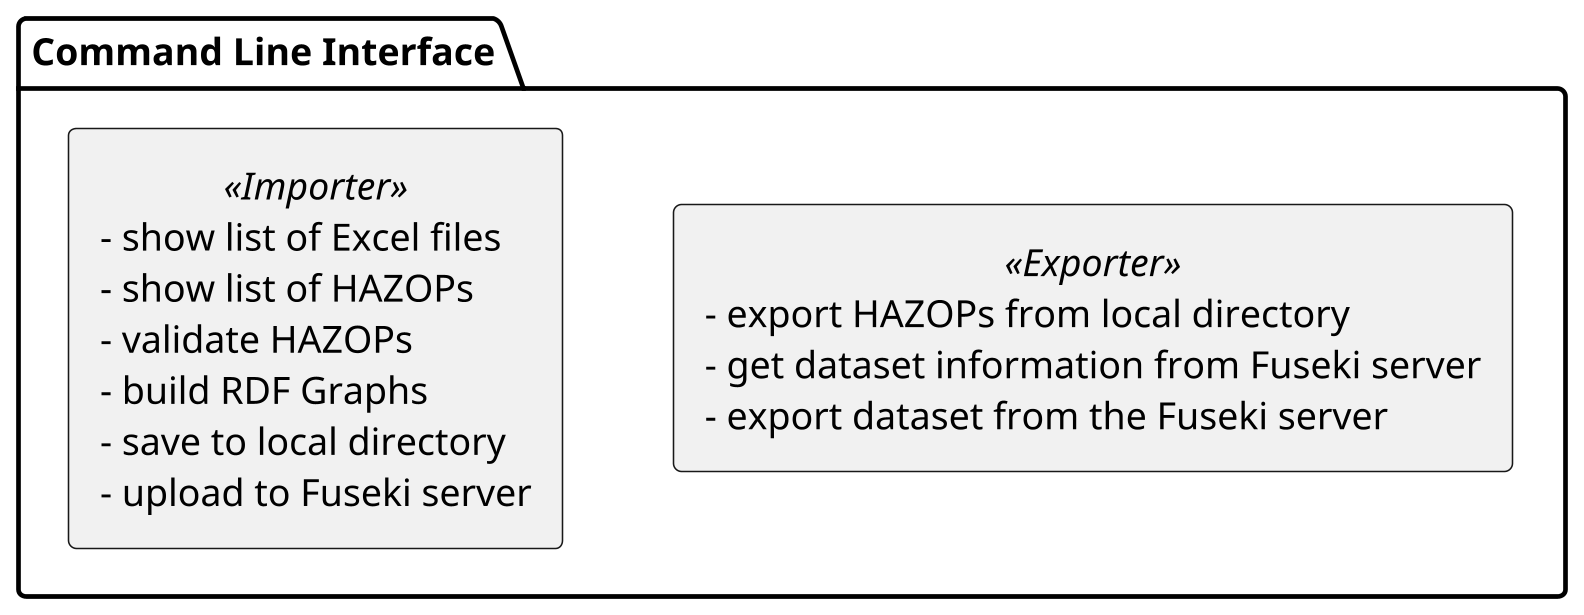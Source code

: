 @startuml
skinparam monochrome true
skinparam dpi 300
skinparam defaultFontSize 12

package "Command Line Interface" {
  rectangle "- export HAZOPs from local directory\n- get dataset information from Fuseki server\n- export dataset from the Fuseki server" << Exporter >>
  rectangle "- show list of Excel files\n- show list of HAZOPs\n- validate HAZOPs\n- build RDF Graphs\n- save to local directory\n- upload to Fuseki server" << Importer >>
}
@enduml